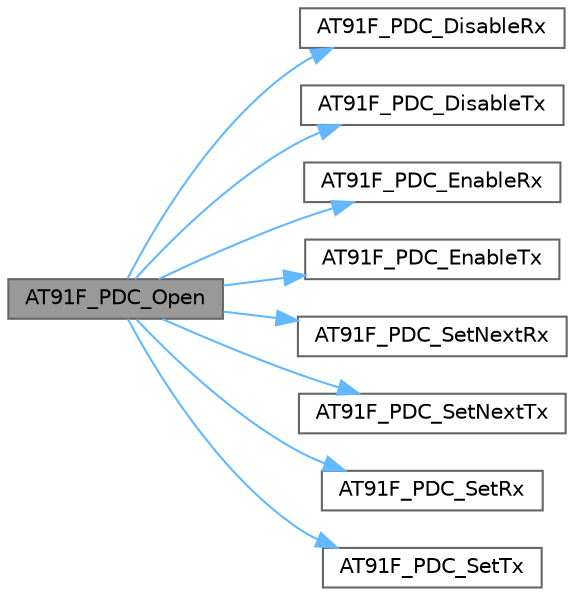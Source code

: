 digraph "AT91F_PDC_Open"
{
 // LATEX_PDF_SIZE
  bgcolor="transparent";
  edge [fontname=Helvetica,fontsize=10,labelfontname=Helvetica,labelfontsize=10];
  node [fontname=Helvetica,fontsize=10,shape=box,height=0.2,width=0.4];
  rankdir="LR";
  Node1 [id="Node000001",label="AT91F_PDC_Open",height=0.2,width=0.4,color="gray40", fillcolor="grey60", style="filled", fontcolor="black",tooltip="Open PDC: disable TX and RX reset transfer descriptors, re-enable RX and TX."];
  Node1 -> Node2 [id="edge1_Node000001_Node000002",color="steelblue1",style="solid",tooltip=" "];
  Node2 [id="Node000002",label="AT91F_PDC_DisableRx",height=0.2,width=0.4,color="grey40", fillcolor="white", style="filled",URL="$_g_c_c_2_a_r_m7___a_t91_s_a_m7_s_2lib___a_t91_s_a_m7_x256_8h.html#a065419f8fc40760b2db4773c57812ac5",tooltip="Disable receive."];
  Node1 -> Node3 [id="edge2_Node000001_Node000003",color="steelblue1",style="solid",tooltip=" "];
  Node3 [id="Node000003",label="AT91F_PDC_DisableTx",height=0.2,width=0.4,color="grey40", fillcolor="white", style="filled",URL="$_g_c_c_2_a_r_m7___a_t91_s_a_m7_s_2lib___a_t91_s_a_m7_x256_8h.html#a232c924087e392d02daf17acf4b9be52",tooltip="Disable transmit."];
  Node1 -> Node4 [id="edge3_Node000001_Node000004",color="steelblue1",style="solid",tooltip=" "];
  Node4 [id="Node000004",label="AT91F_PDC_EnableRx",height=0.2,width=0.4,color="grey40", fillcolor="white", style="filled",URL="$_g_c_c_2_a_r_m7___a_t91_s_a_m7_s_2lib___a_t91_s_a_m7_x256_8h.html#aa8532ddcc7f440a628adc6f75e1a00e2",tooltip="Enable receive."];
  Node1 -> Node5 [id="edge4_Node000001_Node000005",color="steelblue1",style="solid",tooltip=" "];
  Node5 [id="Node000005",label="AT91F_PDC_EnableTx",height=0.2,width=0.4,color="grey40", fillcolor="white", style="filled",URL="$_g_c_c_2_a_r_m7___a_t91_s_a_m7_s_2lib___a_t91_s_a_m7_x256_8h.html#a5ac6178dea9c718b3236651a9c33ceb6",tooltip="Enable transmit."];
  Node1 -> Node6 [id="edge5_Node000001_Node000006",color="steelblue1",style="solid",tooltip=" "];
  Node6 [id="Node000006",label="AT91F_PDC_SetNextRx",height=0.2,width=0.4,color="grey40", fillcolor="white", style="filled",URL="$_g_c_c_2_a_r_m7___a_t91_s_a_m7_s_2lib___a_t91_s_a_m7_x256_8h.html#a90529726eb41ee44d45f3bb99923b2ef",tooltip="Set the next receive transfer descriptor."];
  Node1 -> Node7 [id="edge6_Node000001_Node000007",color="steelblue1",style="solid",tooltip=" "];
  Node7 [id="Node000007",label="AT91F_PDC_SetNextTx",height=0.2,width=0.4,color="grey40", fillcolor="white", style="filled",URL="$_g_c_c_2_a_r_m7___a_t91_s_a_m7_s_2lib___a_t91_s_a_m7_x256_8h.html#aa0b8b8b33d4b6514714851b653a011eb",tooltip="Set the next transmit transfer descriptor."];
  Node1 -> Node8 [id="edge7_Node000001_Node000008",color="steelblue1",style="solid",tooltip=" "];
  Node8 [id="Node000008",label="AT91F_PDC_SetRx",height=0.2,width=0.4,color="grey40", fillcolor="white", style="filled",URL="$_g_c_c_2_a_r_m7___a_t91_s_a_m7_s_2lib___a_t91_s_a_m7_x256_8h.html#af3a2086c959ae5ea3b73fcfc09bb46fb",tooltip="Set the receive transfer descriptor."];
  Node1 -> Node9 [id="edge8_Node000001_Node000009",color="steelblue1",style="solid",tooltip=" "];
  Node9 [id="Node000009",label="AT91F_PDC_SetTx",height=0.2,width=0.4,color="grey40", fillcolor="white", style="filled",URL="$_g_c_c_2_a_r_m7___a_t91_s_a_m7_s_2lib___a_t91_s_a_m7_x256_8h.html#ad32f369ef9e9f0f395e577e1ed1652df",tooltip="Set the transmit transfer descriptor."];
}
